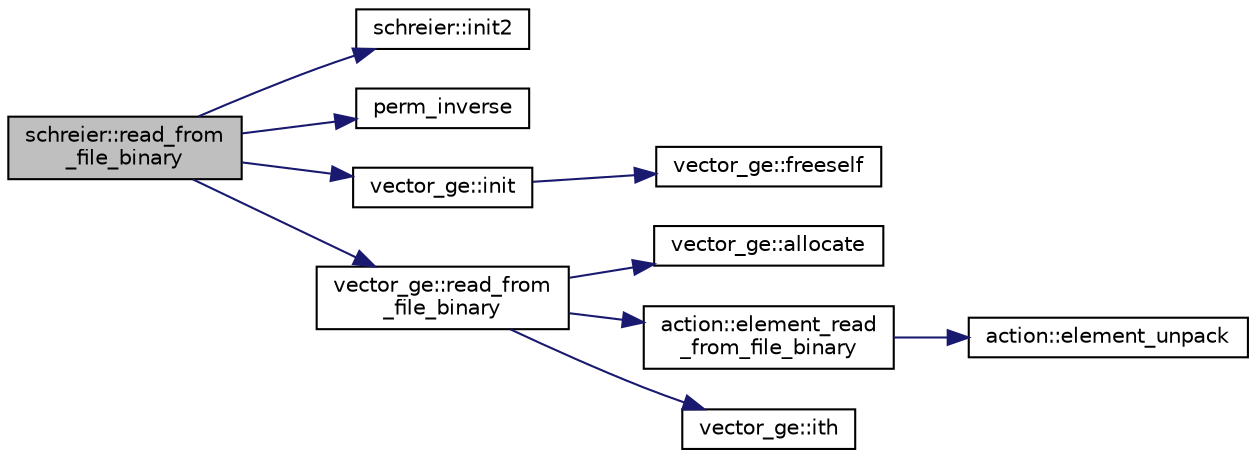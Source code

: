 digraph "schreier::read_from_file_binary"
{
  edge [fontname="Helvetica",fontsize="10",labelfontname="Helvetica",labelfontsize="10"];
  node [fontname="Helvetica",fontsize="10",shape=record];
  rankdir="LR";
  Node5160 [label="schreier::read_from\l_file_binary",height=0.2,width=0.4,color="black", fillcolor="grey75", style="filled", fontcolor="black"];
  Node5160 -> Node5161 [color="midnightblue",fontsize="10",style="solid",fontname="Helvetica"];
  Node5161 [label="schreier::init2",height=0.2,width=0.4,color="black", fillcolor="white", style="filled",URL="$d3/dd6/classschreier.html#aef6a65e2f39bd9e14c61139c4f97f4c3"];
  Node5160 -> Node5162 [color="midnightblue",fontsize="10",style="solid",fontname="Helvetica"];
  Node5162 [label="perm_inverse",height=0.2,width=0.4,color="black", fillcolor="white", style="filled",URL="$d2/d7c/combinatorics_8_c.html#ab7f02d1e2e257e1118eae354ab16d447"];
  Node5160 -> Node5163 [color="midnightblue",fontsize="10",style="solid",fontname="Helvetica"];
  Node5163 [label="vector_ge::init",height=0.2,width=0.4,color="black", fillcolor="white", style="filled",URL="$d4/d6e/classvector__ge.html#afe1d6befd1f1501e6be34afbaa9d30a8"];
  Node5163 -> Node5164 [color="midnightblue",fontsize="10",style="solid",fontname="Helvetica"];
  Node5164 [label="vector_ge::freeself",height=0.2,width=0.4,color="black", fillcolor="white", style="filled",URL="$d4/d6e/classvector__ge.html#aa002e4b715cc73a9b8b367d29700b452"];
  Node5160 -> Node5165 [color="midnightblue",fontsize="10",style="solid",fontname="Helvetica"];
  Node5165 [label="vector_ge::read_from\l_file_binary",height=0.2,width=0.4,color="black", fillcolor="white", style="filled",URL="$d4/d6e/classvector__ge.html#a949c1af00a0b724a52e1806fdb6b55e1"];
  Node5165 -> Node5166 [color="midnightblue",fontsize="10",style="solid",fontname="Helvetica"];
  Node5166 [label="vector_ge::allocate",height=0.2,width=0.4,color="black", fillcolor="white", style="filled",URL="$d4/d6e/classvector__ge.html#a35b062a9201b30f0a87bf87702d243ae"];
  Node5165 -> Node5167 [color="midnightblue",fontsize="10",style="solid",fontname="Helvetica"];
  Node5167 [label="action::element_read\l_from_file_binary",height=0.2,width=0.4,color="black", fillcolor="white", style="filled",URL="$d2/d86/classaction.html#abf2f35c0490a94c599c9472fb2c256eb"];
  Node5167 -> Node5168 [color="midnightblue",fontsize="10",style="solid",fontname="Helvetica"];
  Node5168 [label="action::element_unpack",height=0.2,width=0.4,color="black", fillcolor="white", style="filled",URL="$d2/d86/classaction.html#a02107279a3bdcf054008bd180dfaef10"];
  Node5165 -> Node5169 [color="midnightblue",fontsize="10",style="solid",fontname="Helvetica"];
  Node5169 [label="vector_ge::ith",height=0.2,width=0.4,color="black", fillcolor="white", style="filled",URL="$d4/d6e/classvector__ge.html#a1ff002e8b746a9beb119d57dcd4a15ff"];
}
